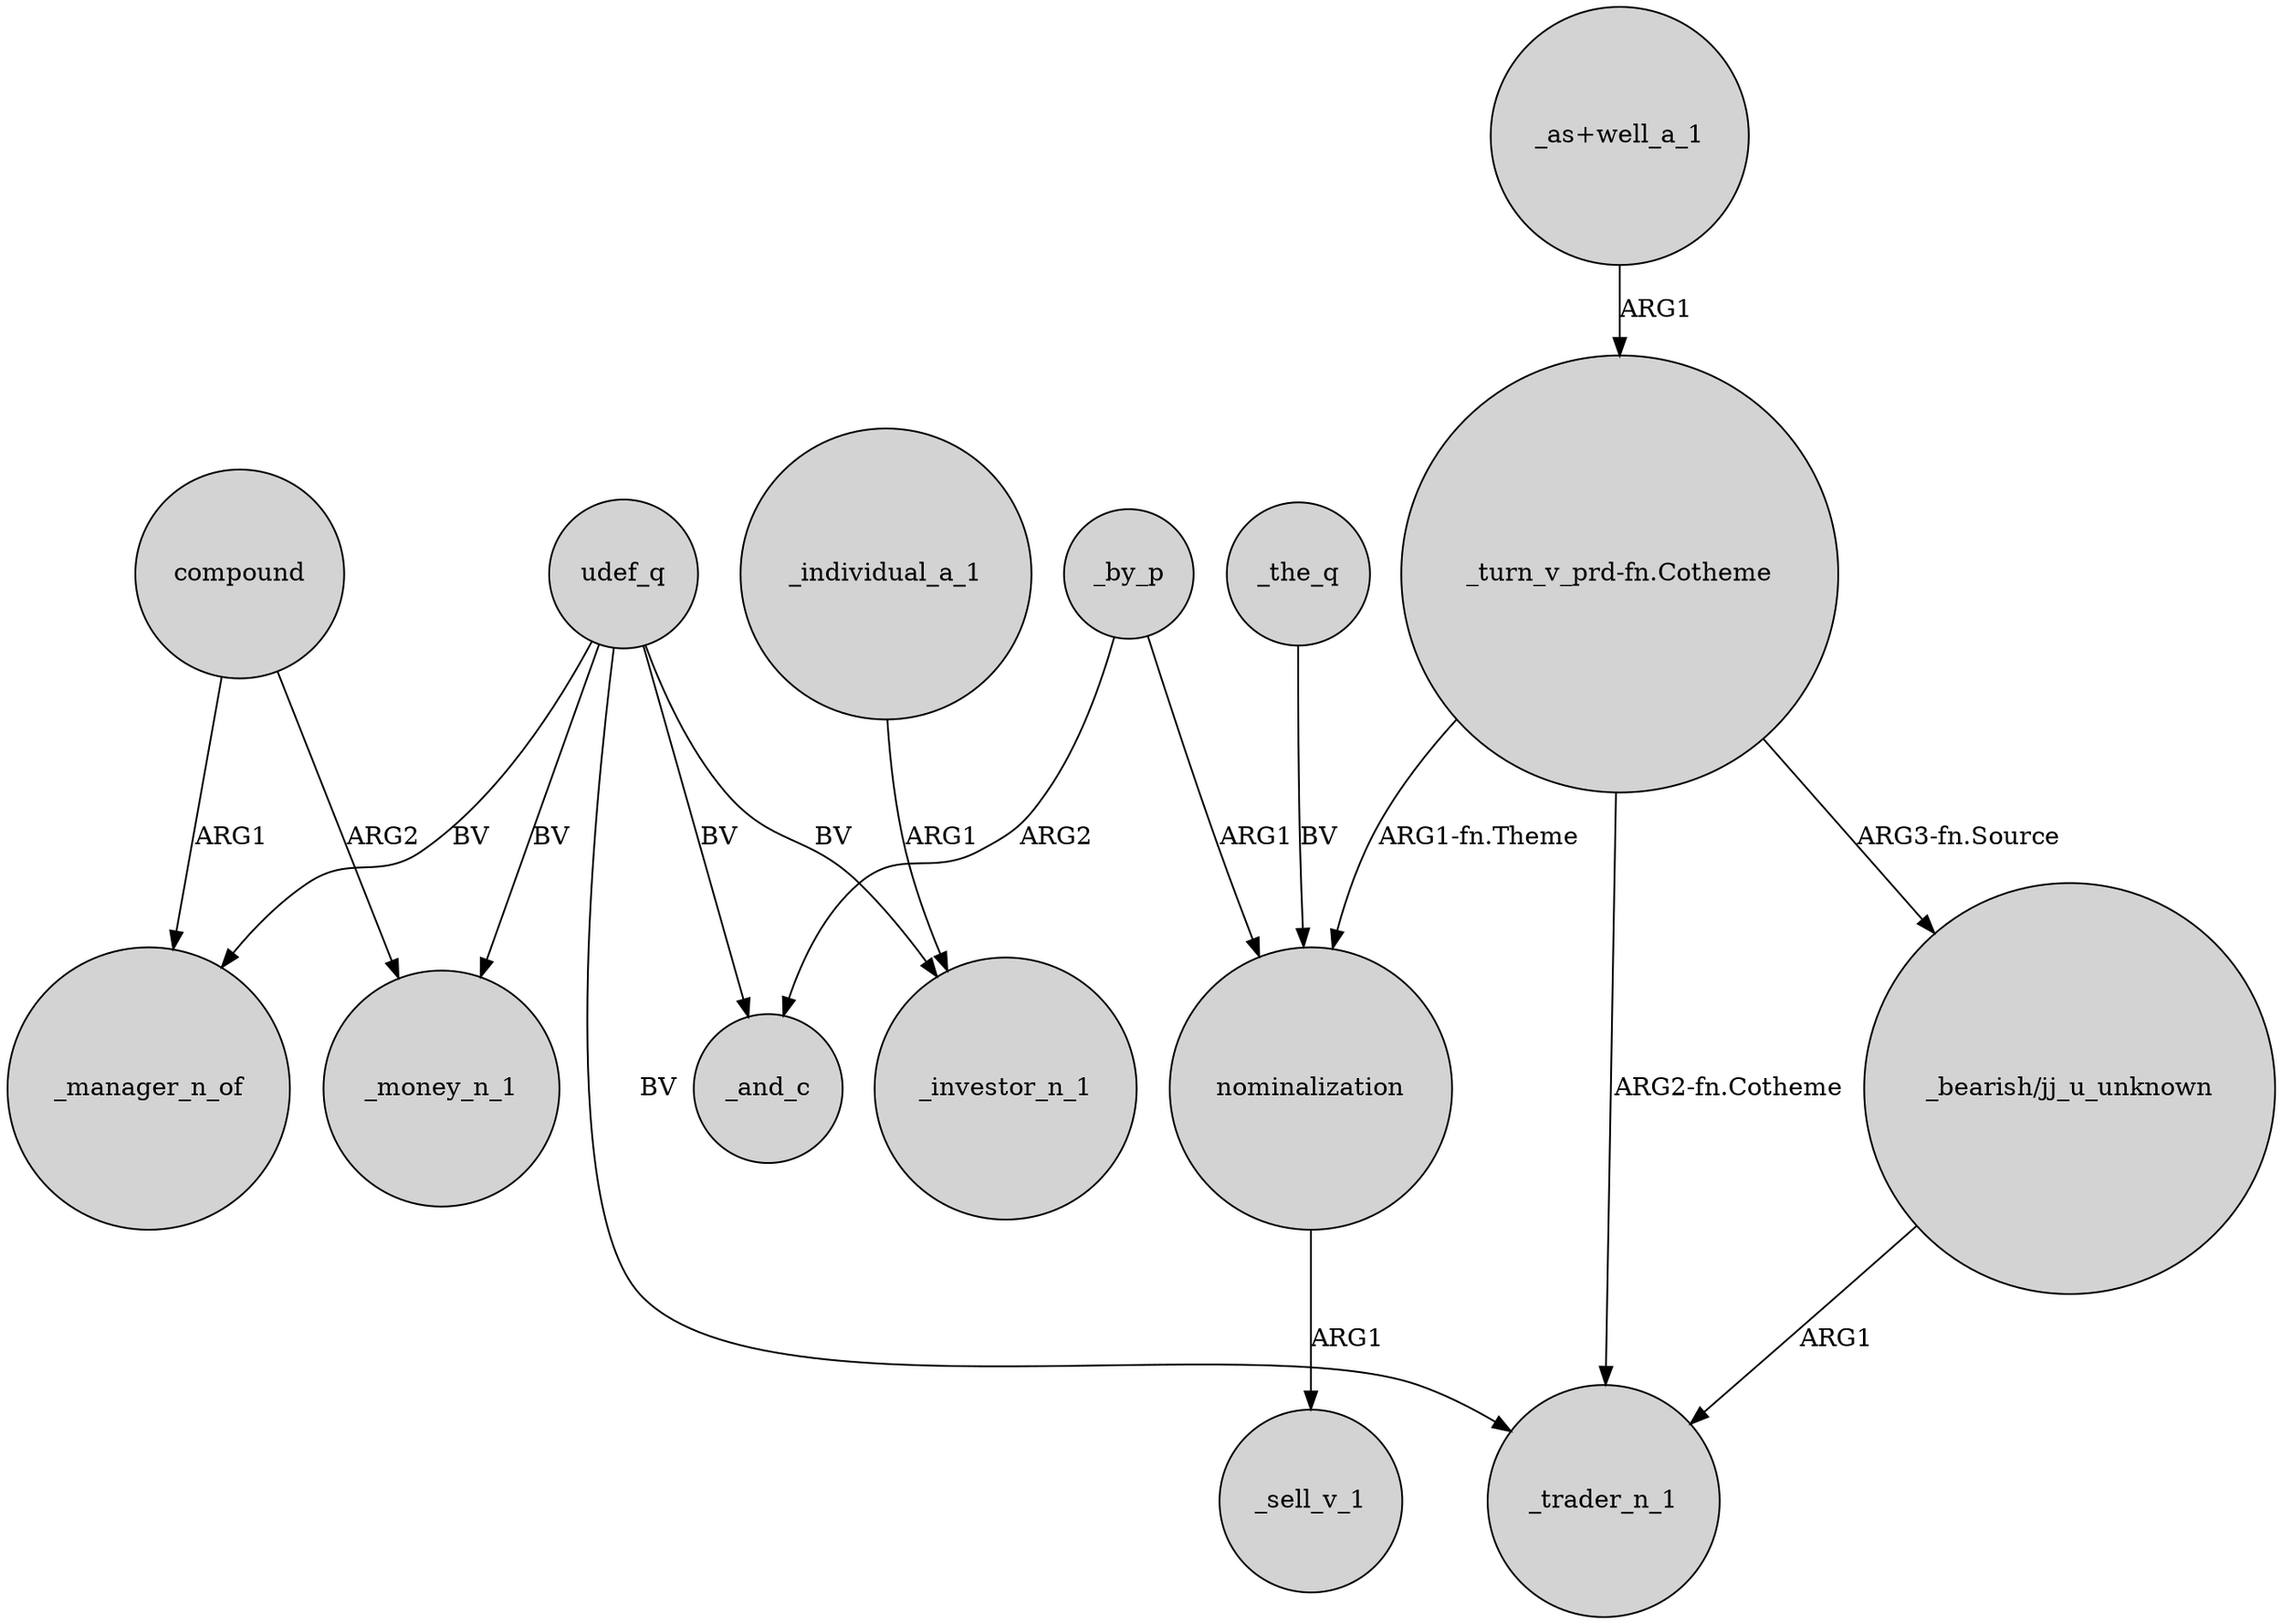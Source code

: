 digraph {
	node [shape=circle style=filled]
	udef_q -> _money_n_1 [label=BV]
	_the_q -> nominalization [label=BV]
	_individual_a_1 -> _investor_n_1 [label=ARG1]
	udef_q -> _and_c [label=BV]
	"_turn_v_prd-fn.Cotheme" -> nominalization [label="ARG1-fn.Theme"]
	_by_p -> nominalization [label=ARG1]
	_by_p -> _and_c [label=ARG2]
	udef_q -> _investor_n_1 [label=BV]
	compound -> _money_n_1 [label=ARG2]
	"_bearish/jj_u_unknown" -> _trader_n_1 [label=ARG1]
	compound -> _manager_n_of [label=ARG1]
	udef_q -> _manager_n_of [label=BV]
	"_as+well_a_1" -> "_turn_v_prd-fn.Cotheme" [label=ARG1]
	"_turn_v_prd-fn.Cotheme" -> _trader_n_1 [label="ARG2-fn.Cotheme"]
	udef_q -> _trader_n_1 [label=BV]
	"_turn_v_prd-fn.Cotheme" -> "_bearish/jj_u_unknown" [label="ARG3-fn.Source"]
	nominalization -> _sell_v_1 [label=ARG1]
}
